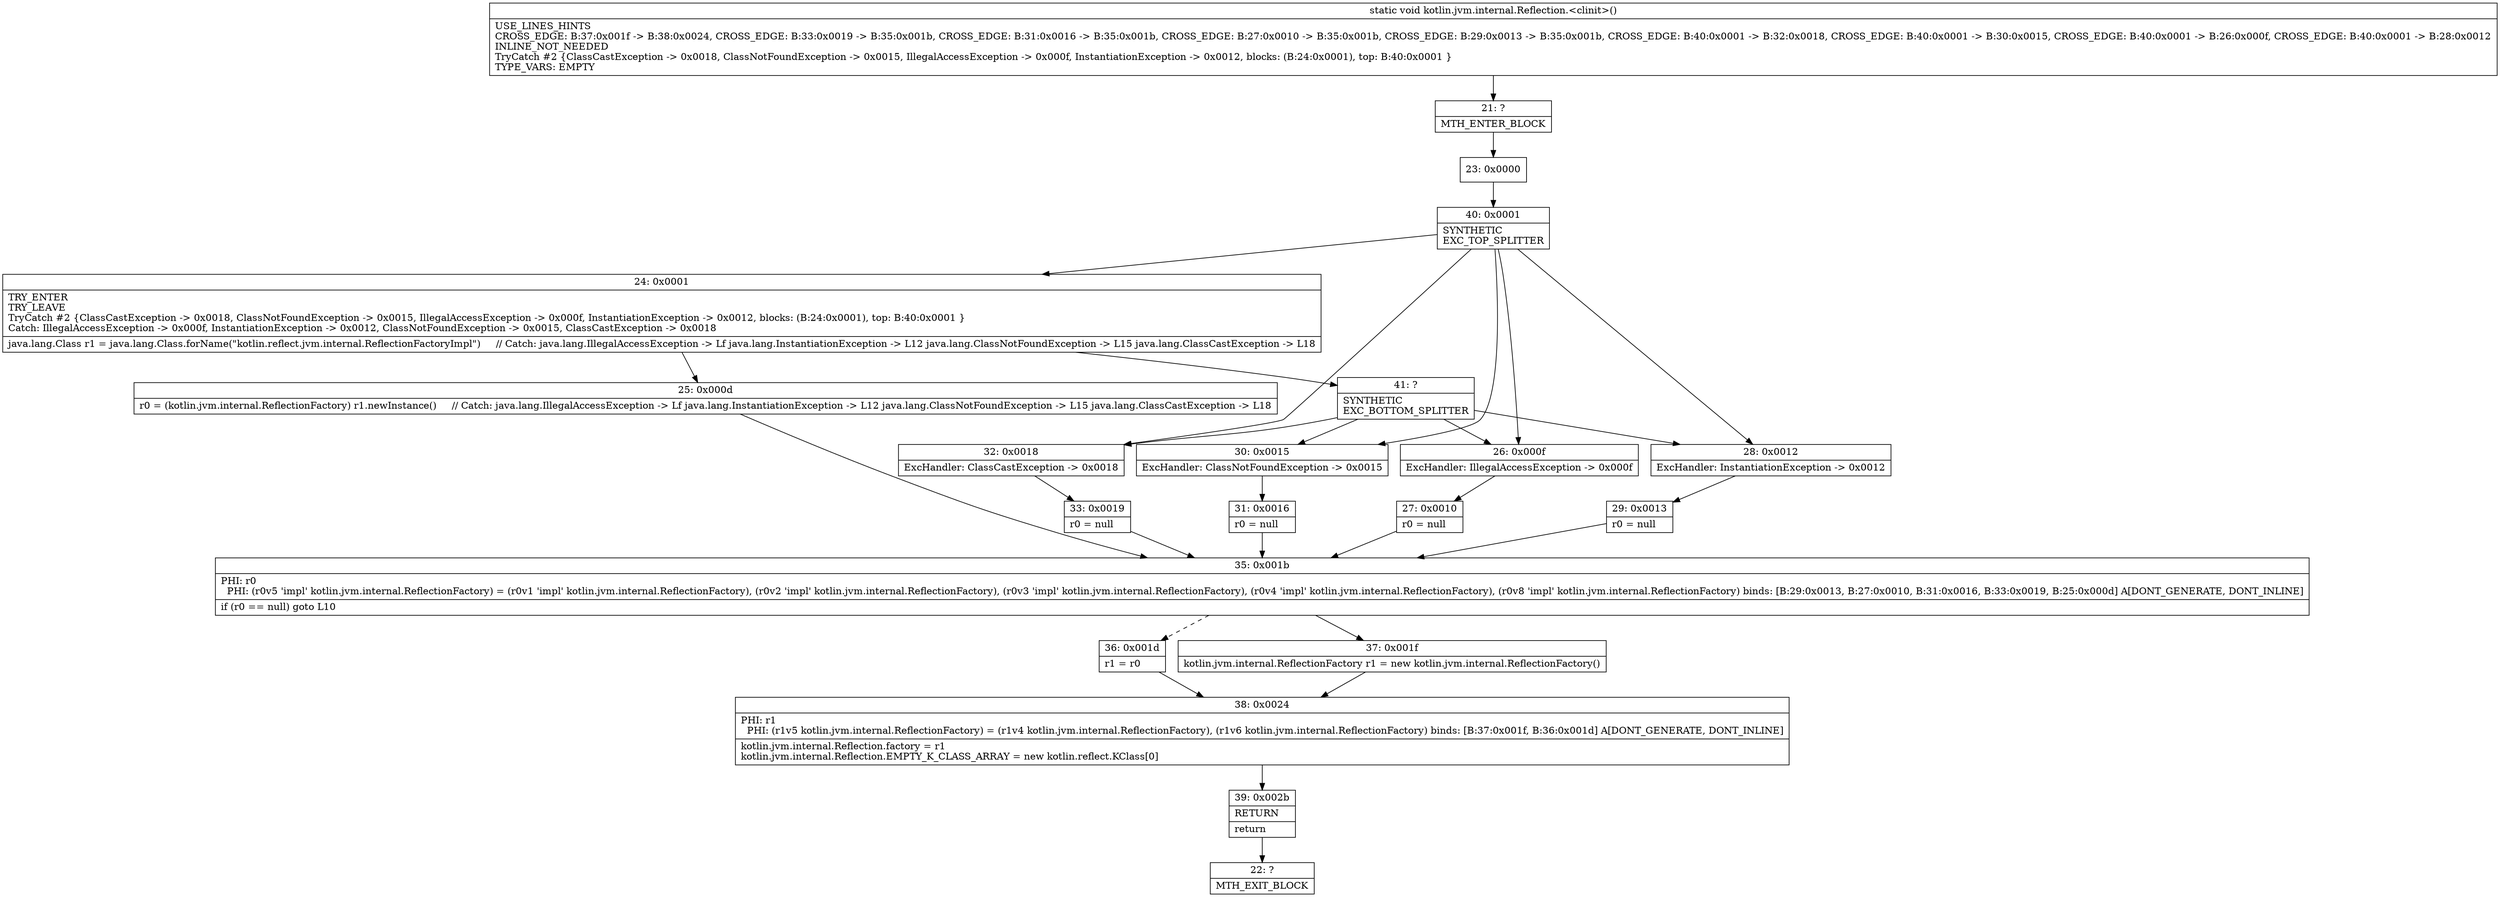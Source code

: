 digraph "CFG forkotlin.jvm.internal.Reflection.\<clinit\>()V" {
Node_21 [shape=record,label="{21\:\ ?|MTH_ENTER_BLOCK\l}"];
Node_23 [shape=record,label="{23\:\ 0x0000}"];
Node_40 [shape=record,label="{40\:\ 0x0001|SYNTHETIC\lEXC_TOP_SPLITTER\l}"];
Node_24 [shape=record,label="{24\:\ 0x0001|TRY_ENTER\lTRY_LEAVE\lTryCatch #2 \{ClassCastException \-\> 0x0018, ClassNotFoundException \-\> 0x0015, IllegalAccessException \-\> 0x000f, InstantiationException \-\> 0x0012, blocks: (B:24:0x0001), top: B:40:0x0001 \}\lCatch: IllegalAccessException \-\> 0x000f, InstantiationException \-\> 0x0012, ClassNotFoundException \-\> 0x0015, ClassCastException \-\> 0x0018\l|java.lang.Class r1 = java.lang.Class.forName(\"kotlin.reflect.jvm.internal.ReflectionFactoryImpl\")     \/\/ Catch: java.lang.IllegalAccessException \-\> Lf java.lang.InstantiationException \-\> L12 java.lang.ClassNotFoundException \-\> L15 java.lang.ClassCastException \-\> L18\l}"];
Node_25 [shape=record,label="{25\:\ 0x000d|r0 = (kotlin.jvm.internal.ReflectionFactory) r1.newInstance()     \/\/ Catch: java.lang.IllegalAccessException \-\> Lf java.lang.InstantiationException \-\> L12 java.lang.ClassNotFoundException \-\> L15 java.lang.ClassCastException \-\> L18\l}"];
Node_35 [shape=record,label="{35\:\ 0x001b|PHI: r0 \l  PHI: (r0v5 'impl' kotlin.jvm.internal.ReflectionFactory) = (r0v1 'impl' kotlin.jvm.internal.ReflectionFactory), (r0v2 'impl' kotlin.jvm.internal.ReflectionFactory), (r0v3 'impl' kotlin.jvm.internal.ReflectionFactory), (r0v4 'impl' kotlin.jvm.internal.ReflectionFactory), (r0v8 'impl' kotlin.jvm.internal.ReflectionFactory) binds: [B:29:0x0013, B:27:0x0010, B:31:0x0016, B:33:0x0019, B:25:0x000d] A[DONT_GENERATE, DONT_INLINE]\l|if (r0 == null) goto L10\l}"];
Node_36 [shape=record,label="{36\:\ 0x001d|r1 = r0\l}"];
Node_38 [shape=record,label="{38\:\ 0x0024|PHI: r1 \l  PHI: (r1v5 kotlin.jvm.internal.ReflectionFactory) = (r1v4 kotlin.jvm.internal.ReflectionFactory), (r1v6 kotlin.jvm.internal.ReflectionFactory) binds: [B:37:0x001f, B:36:0x001d] A[DONT_GENERATE, DONT_INLINE]\l|kotlin.jvm.internal.Reflection.factory = r1\lkotlin.jvm.internal.Reflection.EMPTY_K_CLASS_ARRAY = new kotlin.reflect.KClass[0]\l}"];
Node_39 [shape=record,label="{39\:\ 0x002b|RETURN\l|return\l}"];
Node_22 [shape=record,label="{22\:\ ?|MTH_EXIT_BLOCK\l}"];
Node_37 [shape=record,label="{37\:\ 0x001f|kotlin.jvm.internal.ReflectionFactory r1 = new kotlin.jvm.internal.ReflectionFactory()\l}"];
Node_41 [shape=record,label="{41\:\ ?|SYNTHETIC\lEXC_BOTTOM_SPLITTER\l}"];
Node_32 [shape=record,label="{32\:\ 0x0018|ExcHandler: ClassCastException \-\> 0x0018\l}"];
Node_33 [shape=record,label="{33\:\ 0x0019|r0 = null\l}"];
Node_30 [shape=record,label="{30\:\ 0x0015|ExcHandler: ClassNotFoundException \-\> 0x0015\l}"];
Node_31 [shape=record,label="{31\:\ 0x0016|r0 = null\l}"];
Node_26 [shape=record,label="{26\:\ 0x000f|ExcHandler: IllegalAccessException \-\> 0x000f\l}"];
Node_27 [shape=record,label="{27\:\ 0x0010|r0 = null\l}"];
Node_28 [shape=record,label="{28\:\ 0x0012|ExcHandler: InstantiationException \-\> 0x0012\l}"];
Node_29 [shape=record,label="{29\:\ 0x0013|r0 = null\l}"];
MethodNode[shape=record,label="{static void kotlin.jvm.internal.Reflection.\<clinit\>()  | USE_LINES_HINTS\lCROSS_EDGE: B:37:0x001f \-\> B:38:0x0024, CROSS_EDGE: B:33:0x0019 \-\> B:35:0x001b, CROSS_EDGE: B:31:0x0016 \-\> B:35:0x001b, CROSS_EDGE: B:27:0x0010 \-\> B:35:0x001b, CROSS_EDGE: B:29:0x0013 \-\> B:35:0x001b, CROSS_EDGE: B:40:0x0001 \-\> B:32:0x0018, CROSS_EDGE: B:40:0x0001 \-\> B:30:0x0015, CROSS_EDGE: B:40:0x0001 \-\> B:26:0x000f, CROSS_EDGE: B:40:0x0001 \-\> B:28:0x0012\lINLINE_NOT_NEEDED\lTryCatch #2 \{ClassCastException \-\> 0x0018, ClassNotFoundException \-\> 0x0015, IllegalAccessException \-\> 0x000f, InstantiationException \-\> 0x0012, blocks: (B:24:0x0001), top: B:40:0x0001 \}\lTYPE_VARS: EMPTY\l}"];
MethodNode -> Node_21;Node_21 -> Node_23;
Node_23 -> Node_40;
Node_40 -> Node_24;
Node_40 -> Node_32;
Node_40 -> Node_30;
Node_40 -> Node_26;
Node_40 -> Node_28;
Node_24 -> Node_25;
Node_24 -> Node_41;
Node_25 -> Node_35;
Node_35 -> Node_36[style=dashed];
Node_35 -> Node_37;
Node_36 -> Node_38;
Node_38 -> Node_39;
Node_39 -> Node_22;
Node_37 -> Node_38;
Node_41 -> Node_32;
Node_41 -> Node_30;
Node_41 -> Node_26;
Node_41 -> Node_28;
Node_32 -> Node_33;
Node_33 -> Node_35;
Node_30 -> Node_31;
Node_31 -> Node_35;
Node_26 -> Node_27;
Node_27 -> Node_35;
Node_28 -> Node_29;
Node_29 -> Node_35;
}

